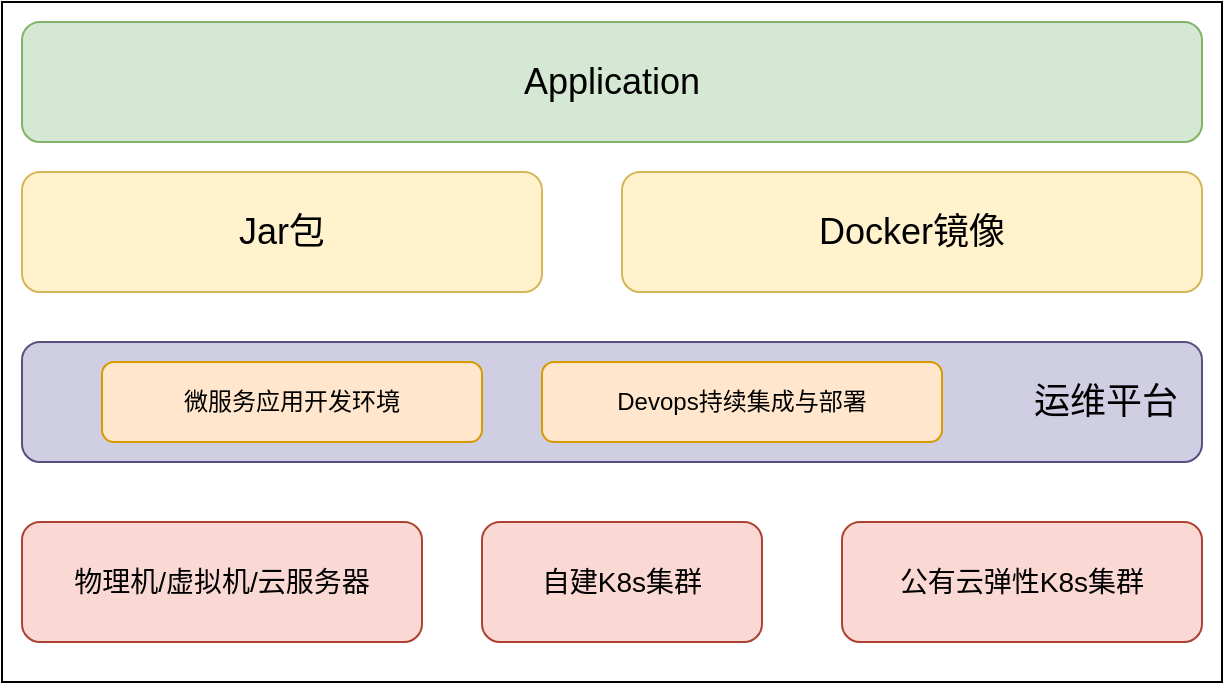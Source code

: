 <mxfile version="13.5.9" type="github">
  <diagram id="UZjzwDcGSJcodTZN571z" name="Page-1">
    <mxGraphModel dx="1047" dy="796" grid="1" gridSize="10" guides="1" tooltips="1" connect="1" arrows="1" fold="1" page="1" pageScale="1" pageWidth="827" pageHeight="1169" math="0" shadow="0">
      <root>
        <mxCell id="0" />
        <mxCell id="1" parent="0" />
        <mxCell id="B2Y01lnTFmYLUXzOuHoz-1" value="" style="rounded=0;whiteSpace=wrap;html=1;" vertex="1" parent="1">
          <mxGeometry x="130" y="120" width="610" height="340" as="geometry" />
        </mxCell>
        <mxCell id="B2Y01lnTFmYLUXzOuHoz-5" value="&lt;font style=&quot;font-size: 18px&quot;&gt;运维平台&amp;nbsp;&amp;nbsp;&lt;/font&gt;" style="rounded=1;whiteSpace=wrap;html=1;fillColor=#d0cee2;strokeColor=#56517e;align=right;" vertex="1" parent="1">
          <mxGeometry x="140" y="290" width="590" height="60" as="geometry" />
        </mxCell>
        <mxCell id="B2Y01lnTFmYLUXzOuHoz-2" value="&lt;font style=&quot;font-size: 18px&quot;&gt;Application&lt;/font&gt;" style="rounded=1;whiteSpace=wrap;html=1;fillColor=#d5e8d4;strokeColor=#82b366;" vertex="1" parent="1">
          <mxGeometry x="140" y="130" width="590" height="60" as="geometry" />
        </mxCell>
        <mxCell id="B2Y01lnTFmYLUXzOuHoz-3" value="微服务应用开发环境" style="rounded=1;whiteSpace=wrap;html=1;fillColor=#ffe6cc;strokeColor=#d79b00;" vertex="1" parent="1">
          <mxGeometry x="180" y="300" width="190" height="40" as="geometry" />
        </mxCell>
        <mxCell id="B2Y01lnTFmYLUXzOuHoz-4" value="Devops持续集成与部署" style="rounded=1;whiteSpace=wrap;html=1;fillColor=#ffe6cc;strokeColor=#d79b00;" vertex="1" parent="1">
          <mxGeometry x="400" y="300" width="200" height="40" as="geometry" />
        </mxCell>
        <mxCell id="B2Y01lnTFmYLUXzOuHoz-6" value="&lt;font style=&quot;font-size: 18px&quot;&gt;Jar包&lt;/font&gt;" style="rounded=1;whiteSpace=wrap;html=1;fillColor=#fff2cc;strokeColor=#d6b656;" vertex="1" parent="1">
          <mxGeometry x="140" y="205" width="260" height="60" as="geometry" />
        </mxCell>
        <mxCell id="B2Y01lnTFmYLUXzOuHoz-7" value="&lt;font style=&quot;font-size: 18px&quot;&gt;Docker镜像&lt;/font&gt;" style="rounded=1;whiteSpace=wrap;html=1;fillColor=#fff2cc;strokeColor=#d6b656;" vertex="1" parent="1">
          <mxGeometry x="440" y="205" width="290" height="60" as="geometry" />
        </mxCell>
        <mxCell id="B2Y01lnTFmYLUXzOuHoz-12" value="&lt;font style=&quot;font-size: 14px&quot;&gt;物理机/虚拟机/云服务器&lt;/font&gt;" style="rounded=1;whiteSpace=wrap;html=1;fillColor=#fad9d5;strokeColor=#ae4132;" vertex="1" parent="1">
          <mxGeometry x="140" y="380" width="200" height="60" as="geometry" />
        </mxCell>
        <mxCell id="B2Y01lnTFmYLUXzOuHoz-13" value="&lt;span style=&quot;font-size: 14px&quot;&gt;自建K8s集群&lt;/span&gt;" style="rounded=1;whiteSpace=wrap;html=1;fillColor=#fad9d5;strokeColor=#ae4132;" vertex="1" parent="1">
          <mxGeometry x="370" y="380" width="140" height="60" as="geometry" />
        </mxCell>
        <mxCell id="B2Y01lnTFmYLUXzOuHoz-14" value="&lt;span style=&quot;font-size: 14px&quot;&gt;公有云弹性K8s集群&lt;/span&gt;" style="rounded=1;whiteSpace=wrap;html=1;fillColor=#fad9d5;strokeColor=#ae4132;" vertex="1" parent="1">
          <mxGeometry x="550" y="380" width="180" height="60" as="geometry" />
        </mxCell>
      </root>
    </mxGraphModel>
  </diagram>
</mxfile>
